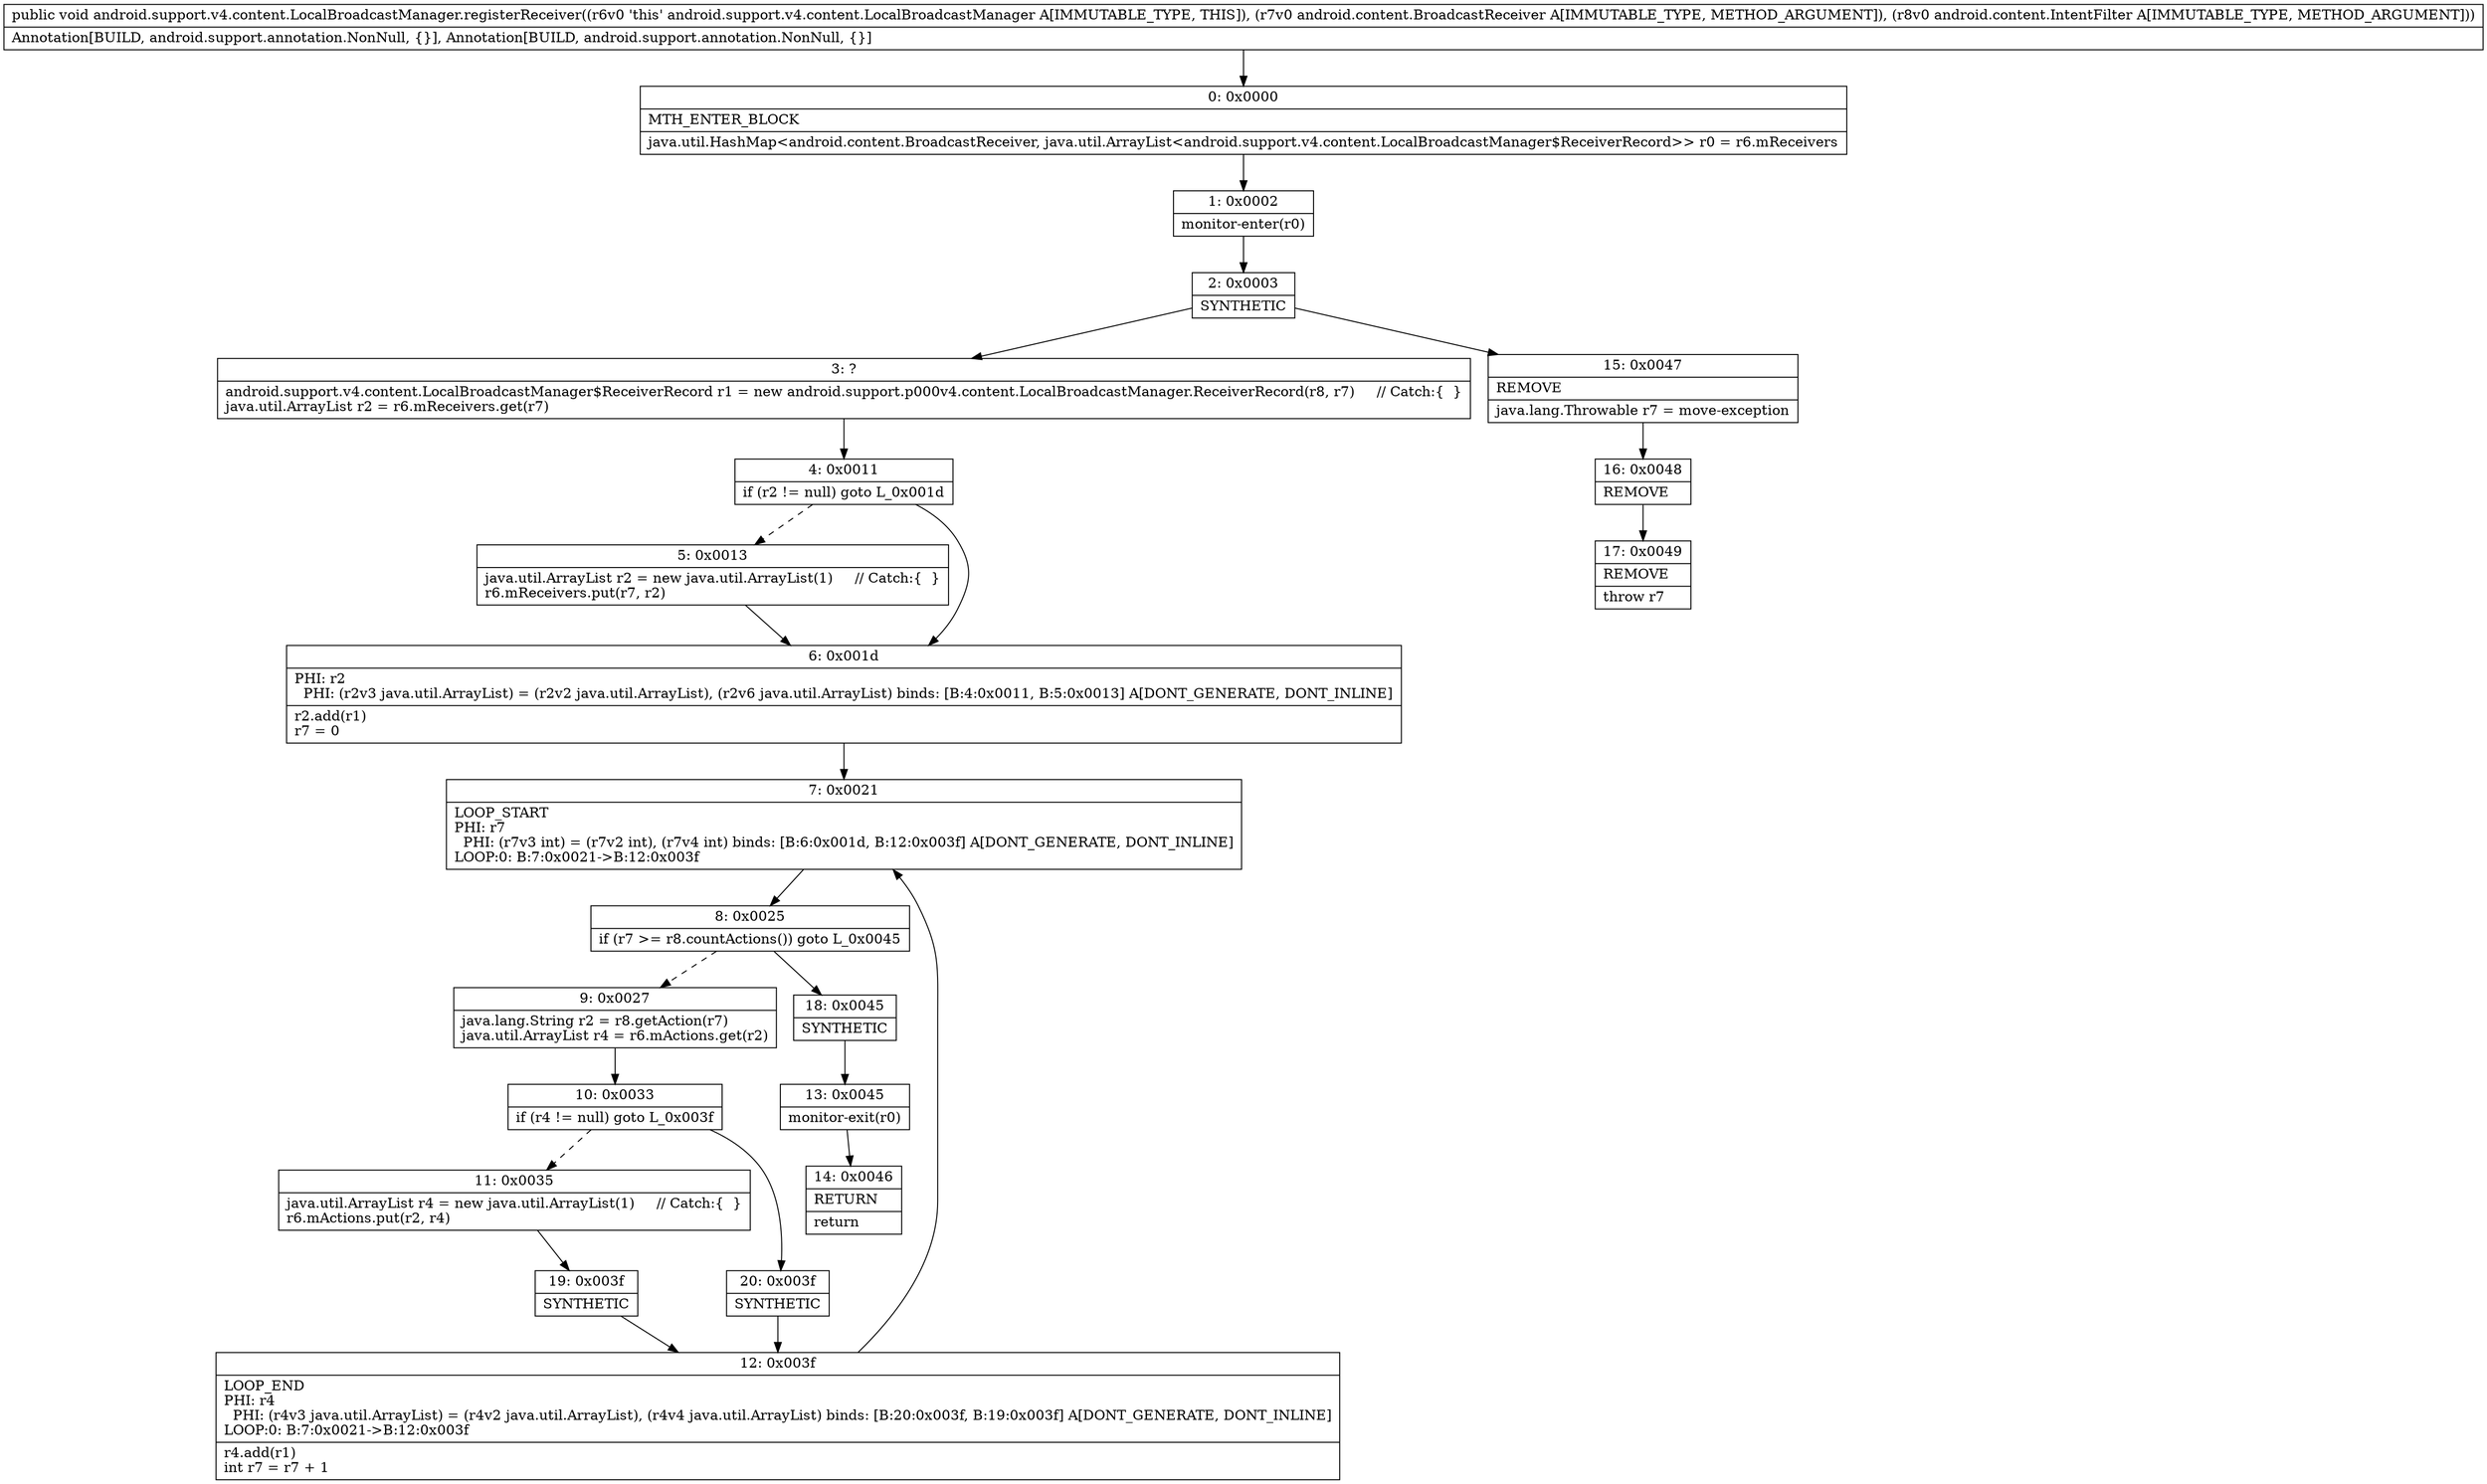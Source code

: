 digraph "CFG forandroid.support.v4.content.LocalBroadcastManager.registerReceiver(Landroid\/content\/BroadcastReceiver;Landroid\/content\/IntentFilter;)V" {
Node_0 [shape=record,label="{0\:\ 0x0000|MTH_ENTER_BLOCK\l|java.util.HashMap\<android.content.BroadcastReceiver, java.util.ArrayList\<android.support.v4.content.LocalBroadcastManager$ReceiverRecord\>\> r0 = r6.mReceivers\l}"];
Node_1 [shape=record,label="{1\:\ 0x0002|monitor\-enter(r0)\l}"];
Node_2 [shape=record,label="{2\:\ 0x0003|SYNTHETIC\l}"];
Node_3 [shape=record,label="{3\:\ ?|android.support.v4.content.LocalBroadcastManager$ReceiverRecord r1 = new android.support.p000v4.content.LocalBroadcastManager.ReceiverRecord(r8, r7)     \/\/ Catch:\{  \}\ljava.util.ArrayList r2 = r6.mReceivers.get(r7)\l}"];
Node_4 [shape=record,label="{4\:\ 0x0011|if (r2 != null) goto L_0x001d\l}"];
Node_5 [shape=record,label="{5\:\ 0x0013|java.util.ArrayList r2 = new java.util.ArrayList(1)     \/\/ Catch:\{  \}\lr6.mReceivers.put(r7, r2)\l}"];
Node_6 [shape=record,label="{6\:\ 0x001d|PHI: r2 \l  PHI: (r2v3 java.util.ArrayList) = (r2v2 java.util.ArrayList), (r2v6 java.util.ArrayList) binds: [B:4:0x0011, B:5:0x0013] A[DONT_GENERATE, DONT_INLINE]\l|r2.add(r1)\lr7 = 0\l}"];
Node_7 [shape=record,label="{7\:\ 0x0021|LOOP_START\lPHI: r7 \l  PHI: (r7v3 int) = (r7v2 int), (r7v4 int) binds: [B:6:0x001d, B:12:0x003f] A[DONT_GENERATE, DONT_INLINE]\lLOOP:0: B:7:0x0021\-\>B:12:0x003f\l}"];
Node_8 [shape=record,label="{8\:\ 0x0025|if (r7 \>= r8.countActions()) goto L_0x0045\l}"];
Node_9 [shape=record,label="{9\:\ 0x0027|java.lang.String r2 = r8.getAction(r7)\ljava.util.ArrayList r4 = r6.mActions.get(r2)\l}"];
Node_10 [shape=record,label="{10\:\ 0x0033|if (r4 != null) goto L_0x003f\l}"];
Node_11 [shape=record,label="{11\:\ 0x0035|java.util.ArrayList r4 = new java.util.ArrayList(1)     \/\/ Catch:\{  \}\lr6.mActions.put(r2, r4)\l}"];
Node_12 [shape=record,label="{12\:\ 0x003f|LOOP_END\lPHI: r4 \l  PHI: (r4v3 java.util.ArrayList) = (r4v2 java.util.ArrayList), (r4v4 java.util.ArrayList) binds: [B:20:0x003f, B:19:0x003f] A[DONT_GENERATE, DONT_INLINE]\lLOOP:0: B:7:0x0021\-\>B:12:0x003f\l|r4.add(r1)\lint r7 = r7 + 1\l}"];
Node_13 [shape=record,label="{13\:\ 0x0045|monitor\-exit(r0)\l}"];
Node_14 [shape=record,label="{14\:\ 0x0046|RETURN\l|return\l}"];
Node_15 [shape=record,label="{15\:\ 0x0047|REMOVE\l|java.lang.Throwable r7 = move\-exception\l}"];
Node_16 [shape=record,label="{16\:\ 0x0048|REMOVE\l}"];
Node_17 [shape=record,label="{17\:\ 0x0049|REMOVE\l|throw r7\l}"];
Node_18 [shape=record,label="{18\:\ 0x0045|SYNTHETIC\l}"];
Node_19 [shape=record,label="{19\:\ 0x003f|SYNTHETIC\l}"];
Node_20 [shape=record,label="{20\:\ 0x003f|SYNTHETIC\l}"];
MethodNode[shape=record,label="{public void android.support.v4.content.LocalBroadcastManager.registerReceiver((r6v0 'this' android.support.v4.content.LocalBroadcastManager A[IMMUTABLE_TYPE, THIS]), (r7v0 android.content.BroadcastReceiver A[IMMUTABLE_TYPE, METHOD_ARGUMENT]), (r8v0 android.content.IntentFilter A[IMMUTABLE_TYPE, METHOD_ARGUMENT]))  | Annotation[BUILD, android.support.annotation.NonNull, \{\}], Annotation[BUILD, android.support.annotation.NonNull, \{\}]\l}"];
MethodNode -> Node_0;
Node_0 -> Node_1;
Node_1 -> Node_2;
Node_2 -> Node_3;
Node_2 -> Node_15;
Node_3 -> Node_4;
Node_4 -> Node_5[style=dashed];
Node_4 -> Node_6;
Node_5 -> Node_6;
Node_6 -> Node_7;
Node_7 -> Node_8;
Node_8 -> Node_9[style=dashed];
Node_8 -> Node_18;
Node_9 -> Node_10;
Node_10 -> Node_11[style=dashed];
Node_10 -> Node_20;
Node_11 -> Node_19;
Node_12 -> Node_7;
Node_13 -> Node_14;
Node_15 -> Node_16;
Node_16 -> Node_17;
Node_18 -> Node_13;
Node_19 -> Node_12;
Node_20 -> Node_12;
}

